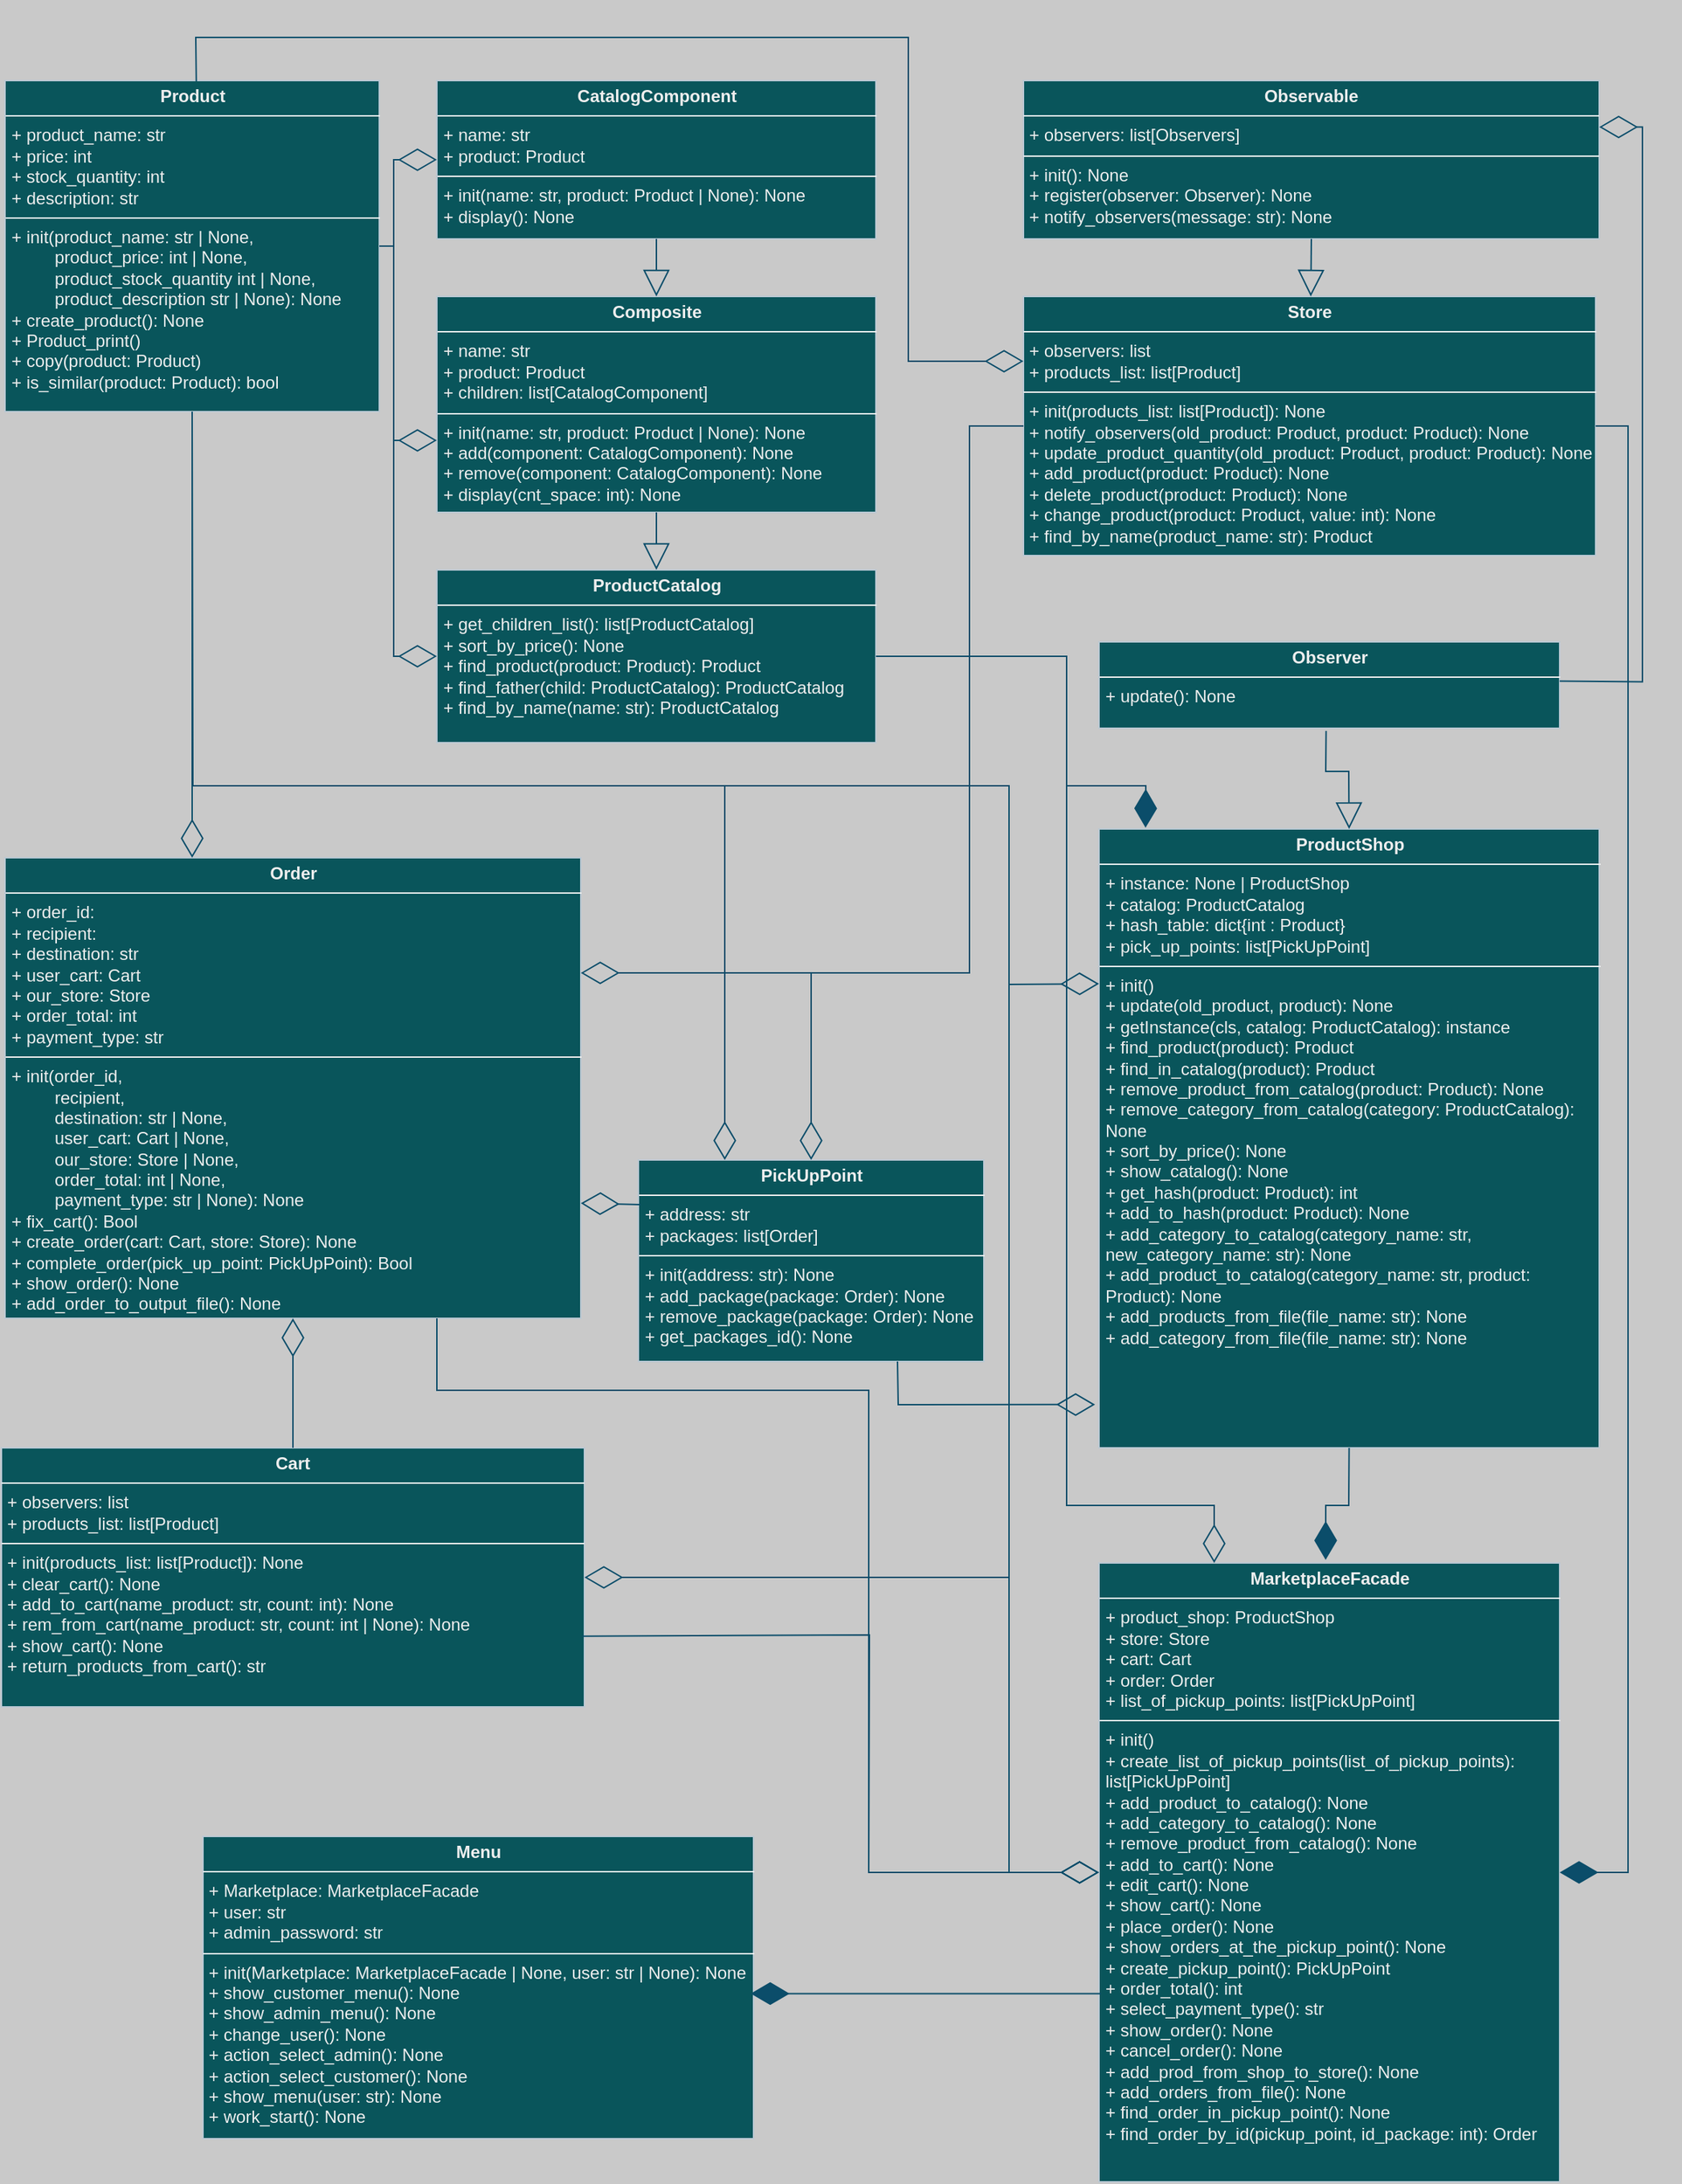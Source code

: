 <mxfile version="24.4.14" type="github">
  <diagram name="Page-1" id="c4acf3e9-155e-7222-9cf6-157b1a14988f">
    <mxGraphModel dx="1434" dy="780" grid="1" gridSize="10" guides="1" tooltips="1" connect="1" arrows="1" fold="1" page="1" pageScale="1" pageWidth="1169" pageHeight="1654" background="#C9C9C9" math="0" shadow="0">
      <root>
        <mxCell id="0" />
        <mxCell id="1" parent="0" />
        <mxCell id="xfmXKO5x6J9HgdIH20yt-2" value="&lt;p style=&quot;margin:0px;margin-top:4px;text-align:center;&quot;&gt;&lt;b&gt;Product&lt;/b&gt;&lt;/p&gt;&lt;hr size=&quot;1&quot; style=&quot;border-style:solid;&quot;&gt;&lt;p style=&quot;margin:0px;margin-left:4px;&quot;&gt;+ product_name: str&lt;/p&gt;&lt;p style=&quot;margin:0px;margin-left:4px;&quot;&gt;+ price: int&lt;/p&gt;&lt;p style=&quot;margin:0px;margin-left:4px;&quot;&gt;+&amp;nbsp;stock_quantity: int&lt;/p&gt;&lt;p style=&quot;margin:0px;margin-left:4px;&quot;&gt;+&amp;nbsp;description: str&lt;/p&gt;&lt;hr size=&quot;1&quot; style=&quot;border-style:solid;&quot;&gt;&lt;p style=&quot;margin:0px;margin-left:4px;&quot;&gt;&lt;span style=&quot;background-color: initial;&quot;&gt;+ init(&lt;/span&gt;&lt;span style=&quot;background-color: initial;&quot;&gt;product_name: str | None,&lt;/span&gt;&lt;/p&gt;&lt;p style=&quot;margin:0px;margin-left:4px;&quot;&gt;&lt;span style=&quot;background-color: initial;&quot;&gt;&lt;span style=&quot;white-space: pre;&quot;&gt;&#x9;&lt;/span&gt;&amp;nbsp;product_price: int | None,&amp;nbsp;&lt;/span&gt;&lt;/p&gt;&lt;p style=&quot;margin:0px;margin-left:4px;&quot;&gt;&amp;nbsp; &amp;nbsp; &amp;nbsp; &amp;nbsp; &amp;nbsp;product_stock_quantity int | None,&lt;/p&gt;&lt;p style=&quot;margin:0px;margin-left:4px;&quot;&gt;&lt;span style=&quot;background-color: initial;&quot;&gt;&amp;nbsp; &amp;nbsp; &amp;nbsp; &amp;nbsp; &amp;nbsp;product_description str | None&lt;/span&gt;&lt;span style=&quot;background-color: initial;&quot;&gt;): None&lt;/span&gt;&lt;/p&gt;&lt;p style=&quot;margin:0px;margin-left:4px;&quot;&gt;&lt;span style=&quot;background-color: initial;&quot;&gt;+ create_product(): None&lt;/span&gt;&lt;br&gt;&lt;/p&gt;&lt;p style=&quot;margin:0px;margin-left:4px;&quot;&gt;&lt;span style=&quot;background-color: initial;&quot;&gt;+ Product_print()&lt;/span&gt;&lt;/p&gt;&lt;p style=&quot;margin:0px;margin-left:4px;&quot;&gt;&lt;span style=&quot;background-color: initial;&quot;&gt;+ copy(product: Product)&lt;/span&gt;&lt;/p&gt;&lt;p style=&quot;margin:0px;margin-left:4px;&quot;&gt;&lt;span style=&quot;background-color: initial;&quot;&gt;+ is_similar(product: Product): bool&lt;/span&gt;&lt;/p&gt;&lt;p style=&quot;margin:0px;margin-left:4px;&quot;&gt;&lt;span style=&quot;background-color: initial;&quot;&gt;&lt;br&gt;&lt;/span&gt;&lt;/p&gt;&lt;p style=&quot;margin:0px;margin-left:4px;&quot;&gt;&lt;span style=&quot;background-color: initial;&quot;&gt;&lt;br&gt;&lt;/span&gt;&lt;/p&gt;" style="verticalAlign=top;align=left;overflow=fill;html=1;whiteSpace=wrap;rounded=0;labelBackgroundColor=none;fillColor=#09555B;strokeColor=#BAC8D3;fontColor=#EEEEEE;" parent="1" vertex="1">
          <mxGeometry x="2.5" y="70" width="260" height="230" as="geometry" />
        </mxCell>
        <mxCell id="xfmXKO5x6J9HgdIH20yt-3" value="&lt;p style=&quot;margin:0px;margin-top:4px;text-align:center;&quot;&gt;&lt;b&gt;CatalogComponent&lt;/b&gt;&lt;/p&gt;&lt;hr size=&quot;1&quot; style=&quot;border-style:solid;&quot;&gt;&lt;p style=&quot;margin:0px;margin-left:4px;&quot;&gt;+ name: str&lt;/p&gt;&lt;p style=&quot;margin:0px;margin-left:4px;&quot;&gt;+ product: Product&lt;/p&gt;&lt;hr size=&quot;1&quot; style=&quot;border-style:solid;&quot;&gt;&lt;p style=&quot;margin:0px;margin-left:4px;&quot;&gt;+ init(name: str, product: Product | None): None&lt;/p&gt;&lt;p style=&quot;margin:0px;margin-left:4px;&quot;&gt;&lt;span style=&quot;background-color: initial;&quot;&gt;+ display(): None&lt;/span&gt;&lt;br&gt;&lt;/p&gt;&lt;p style=&quot;margin:0px;margin-left:4px;&quot;&gt;&lt;br&gt;&lt;/p&gt;&lt;p style=&quot;margin:0px;margin-left:4px;&quot;&gt;&lt;span style=&quot;background-color: initial;&quot;&gt;&lt;br&gt;&lt;/span&gt;&lt;/p&gt;&lt;p style=&quot;margin:0px;margin-left:4px;&quot;&gt;&lt;span style=&quot;background-color: initial;&quot;&gt;&lt;br&gt;&lt;/span&gt;&lt;/p&gt;" style="verticalAlign=top;align=left;overflow=fill;html=1;whiteSpace=wrap;rounded=0;labelBackgroundColor=none;fillColor=#09555B;strokeColor=#BAC8D3;fontColor=#EEEEEE;" parent="1" vertex="1">
          <mxGeometry x="302.5" y="70" width="305" height="110" as="geometry" />
        </mxCell>
        <mxCell id="xfmXKO5x6J9HgdIH20yt-6" value="&lt;p style=&quot;margin:0px;margin-top:4px;text-align:center;&quot;&gt;&lt;b&gt;Composite&lt;/b&gt;&lt;/p&gt;&lt;hr size=&quot;1&quot; style=&quot;border-style:solid;&quot;&gt;&lt;p style=&quot;margin: 0px 0px 0px 4px;&quot;&gt;+ name: str&lt;/p&gt;&lt;p style=&quot;margin: 0px 0px 0px 4px;&quot;&gt;+ product: Product&lt;/p&gt;&lt;p style=&quot;margin: 0px 0px 0px 4px;&quot;&gt;+ children: list[CatalogComponent]&lt;/p&gt;&lt;hr style=&quot;border-style: solid;&quot; size=&quot;1&quot;&gt;&lt;p style=&quot;margin: 0px 0px 0px 4px;&quot;&gt;+ init(name: str, product: Product | None): None&lt;/p&gt;&lt;p style=&quot;margin: 0px 0px 0px 4px;&quot;&gt;+ add(component: CatalogComponent): None&lt;/p&gt;&lt;p style=&quot;margin: 0px 0px 0px 4px;&quot;&gt;+ remove(&lt;span style=&quot;background-color: initial;&quot;&gt;component: CatalogComponent&lt;/span&gt;&lt;span style=&quot;background-color: initial;&quot;&gt;): None&lt;/span&gt;&lt;/p&gt;&lt;p style=&quot;margin: 0px 0px 0px 4px;&quot;&gt;&lt;span style=&quot;background-color: initial;&quot;&gt;+ display(cnt_space: int): None&lt;/span&gt;&lt;br&gt;&lt;/p&gt;&lt;p style=&quot;margin: 0px 0px 0px 4px;&quot;&gt;&lt;br&gt;&lt;/p&gt;&lt;p style=&quot;margin:0px;margin-left:4px;&quot;&gt;&lt;span style=&quot;background-color: initial;&quot;&gt;&lt;br&gt;&lt;/span&gt;&lt;/p&gt;&lt;p style=&quot;margin:0px;margin-left:4px;&quot;&gt;&lt;span style=&quot;background-color: initial;&quot;&gt;&lt;br&gt;&lt;/span&gt;&lt;/p&gt;" style="verticalAlign=top;align=left;overflow=fill;html=1;whiteSpace=wrap;rounded=0;labelBackgroundColor=none;fillColor=#09555B;strokeColor=#BAC8D3;fontColor=#EEEEEE;" parent="1" vertex="1">
          <mxGeometry x="302.5" y="220" width="305" height="150" as="geometry" />
        </mxCell>
        <mxCell id="xfmXKO5x6J9HgdIH20yt-7" value="" style="endArrow=block;endSize=16;endFill=0;html=1;rounded=0;exitX=0.5;exitY=1;exitDx=0;exitDy=0;entryX=0.5;entryY=0;entryDx=0;entryDy=0;labelBackgroundColor=none;strokeColor=#0B4D6A;fontColor=default;" parent="1" source="xfmXKO5x6J9HgdIH20yt-3" target="xfmXKO5x6J9HgdIH20yt-6" edge="1">
          <mxGeometry width="160" relative="1" as="geometry">
            <mxPoint x="342.5" y="200" as="sourcePoint" />
            <mxPoint x="502.5" y="200" as="targetPoint" />
          </mxGeometry>
        </mxCell>
        <mxCell id="UHNhnWOSNqzZ7Mr35PIz-1" value="&lt;p style=&quot;margin:0px;margin-top:4px;text-align:center;&quot;&gt;&lt;b&gt;ProductCatalog&lt;/b&gt;&lt;/p&gt;&lt;hr size=&quot;1&quot; style=&quot;border-style:solid;&quot;&gt;&lt;p style=&quot;margin:0px;margin-left:4px;&quot;&gt;+ get_children_list(): list[ProductCatalog]&lt;/p&gt;&lt;p style=&quot;margin:0px;margin-left:4px;&quot;&gt;&lt;span style=&quot;background-color: initial;&quot;&gt;+ sort_by_price(): None&lt;/span&gt;&lt;br&gt;&lt;/p&gt;&lt;p style=&quot;margin:0px;margin-left:4px;&quot;&gt;+ find_product(product: Product): Product&lt;span style=&quot;background-color: initial;&quot;&gt;&lt;br&gt;&lt;/span&gt;&lt;/p&gt;&lt;p style=&quot;margin:0px;margin-left:4px;&quot;&gt;+ find_father(child: ProductCatalog):&amp;nbsp;&lt;span style=&quot;background-color: initial;&quot;&gt;ProductCatalog&lt;/span&gt;&lt;/p&gt;&lt;p style=&quot;margin:0px;margin-left:4px;&quot;&gt;+ find_by_name(name: str):&amp;nbsp;&lt;span style=&quot;background-color: initial;&quot;&gt;ProductCatalog&lt;/span&gt;&lt;/p&gt;&lt;p style=&quot;margin:0px;margin-left:4px;&quot;&gt;&lt;span style=&quot;background-color: initial;&quot;&gt;&lt;br&gt;&lt;/span&gt;&lt;/p&gt;&lt;p style=&quot;margin:0px;margin-left:4px;&quot;&gt;&lt;span style=&quot;background-color: initial;&quot;&gt;&lt;br&gt;&lt;/span&gt;&lt;/p&gt;" style="verticalAlign=top;align=left;overflow=fill;html=1;whiteSpace=wrap;labelBackgroundColor=none;fillColor=#09555B;strokeColor=#BAC8D3;fontColor=#EEEEEE;rounded=0;" parent="1" vertex="1">
          <mxGeometry x="302.5" y="410" width="305" height="120" as="geometry" />
        </mxCell>
        <mxCell id="lUUTb7EXJn5OskFThaYK-2" value="&lt;p style=&quot;margin:0px;margin-top:4px;text-align:center;&quot;&gt;&lt;b&gt;PickUpPoint&lt;/b&gt;&lt;/p&gt;&lt;hr size=&quot;1&quot; style=&quot;border-style:solid;&quot;&gt;&lt;p style=&quot;margin:0px;margin-left:4px;&quot;&gt;+ address: str&lt;/p&gt;&lt;p style=&quot;margin:0px;margin-left:4px;&quot;&gt;+ packages: list[Order]&lt;/p&gt;&lt;hr size=&quot;1&quot; style=&quot;border-style:solid;&quot;&gt;&lt;p style=&quot;margin:0px;margin-left:4px;&quot;&gt;+ init(address: str): None&lt;/p&gt;&lt;p style=&quot;margin:0px;margin-left:4px;&quot;&gt;+&amp;nbsp;add_package(package: Order): None&lt;/p&gt;&lt;p style=&quot;margin:0px;margin-left:4px;&quot;&gt;&lt;span style=&quot;background-color: initial;&quot;&gt;+&amp;nbsp;&lt;/span&gt;&lt;span style=&quot;background-color: initial;&quot;&gt;remove_package(package: Order): None&lt;/span&gt;&lt;/p&gt;&lt;p style=&quot;margin:0px;margin-left:4px;&quot;&gt;&lt;span style=&quot;background-color: initial;&quot;&gt;+&amp;nbsp;&lt;/span&gt;&lt;span style=&quot;background-color: initial;&quot;&gt;get_packages_id(): None&lt;/span&gt;&lt;/p&gt;&lt;p style=&quot;margin:0px;margin-left:4px;&quot;&gt;&lt;br&gt;&lt;/p&gt;&lt;p style=&quot;margin:0px;margin-left:4px;&quot;&gt;&lt;span style=&quot;background-color: initial;&quot;&gt;&lt;br&gt;&lt;/span&gt;&lt;/p&gt;&lt;p style=&quot;margin:0px;margin-left:4px;&quot;&gt;&lt;span style=&quot;background-color: initial;&quot;&gt;&lt;br&gt;&lt;/span&gt;&lt;/p&gt;" style="verticalAlign=top;align=left;overflow=fill;html=1;whiteSpace=wrap;rounded=0;labelBackgroundColor=none;fillColor=#09555B;strokeColor=#BAC8D3;fontColor=#EEEEEE;" parent="1" vertex="1">
          <mxGeometry x="442.5" y="820" width="240" height="140" as="geometry" />
        </mxCell>
        <mxCell id="UHNhnWOSNqzZ7Mr35PIz-2" value="" style="endArrow=block;endSize=16;endFill=0;html=1;rounded=0;exitX=0.5;exitY=1;exitDx=0;exitDy=0;entryX=0.5;entryY=0;entryDx=0;entryDy=0;labelBackgroundColor=none;strokeColor=#0B4D6A;fontColor=default;" parent="1" source="xfmXKO5x6J9HgdIH20yt-6" target="UHNhnWOSNqzZ7Mr35PIz-1" edge="1">
          <mxGeometry width="160" relative="1" as="geometry">
            <mxPoint x="465.5" y="190" as="sourcePoint" />
            <mxPoint x="465.5" y="250" as="targetPoint" />
            <Array as="points" />
          </mxGeometry>
        </mxCell>
        <mxCell id="_YNp5PYPLi5sCJFPc85q-1" value="&lt;p style=&quot;margin:0px;margin-top:4px;text-align:center;&quot;&gt;&lt;b&gt;Store&lt;/b&gt;&lt;/p&gt;&lt;hr size=&quot;1&quot; style=&quot;border-style:solid;&quot;&gt;&lt;p style=&quot;margin: 0px 0px 0px 4px;&quot;&gt;+ observers: list&lt;/p&gt;&lt;p style=&quot;margin: 0px 0px 0px 4px;&quot;&gt;+ products_list: list[Product]&lt;/p&gt;&lt;hr style=&quot;border-style: solid;&quot; size=&quot;1&quot;&gt;&lt;p style=&quot;margin: 0px 0px 0px 4px;&quot;&gt;+ init(products_list: list[Product]): None&lt;/p&gt;&lt;p style=&quot;margin: 0px 0px 0px 4px;&quot;&gt;&lt;span style=&quot;background-color: initial;&quot;&gt;+&amp;nbsp;&lt;/span&gt;&lt;span style=&quot;background-color: initial;&quot;&gt;notify_observers(&lt;/span&gt;&lt;span style=&quot;background-color: initial;&quot;&gt;old_product:&amp;nbsp;&lt;/span&gt;&lt;span style=&quot;background-color: initial;&quot;&gt;Product&lt;/span&gt;&lt;span style=&quot;background-color: initial;&quot;&gt;, product:&amp;nbsp;&lt;/span&gt;&lt;span style=&quot;background-color: initial;&quot;&gt;Product&lt;/span&gt;&lt;span style=&quot;background-color: initial;&quot;&gt;): None&lt;/span&gt;&lt;/p&gt;&lt;p style=&quot;margin: 0px 0px 0px 4px;&quot;&gt;&lt;span style=&quot;background-color: initial;&quot;&gt;+&amp;nbsp;&lt;/span&gt;&lt;span style=&quot;background-color: initial;&quot;&gt;update_product_quantity(&lt;/span&gt;&lt;span style=&quot;background-color: initial;&quot;&gt;old_product&lt;/span&gt;&lt;span style=&quot;background-color: initial;&quot;&gt;: Product&lt;/span&gt;&lt;span style=&quot;background-color: initial;&quot;&gt;, product&lt;/span&gt;&lt;span style=&quot;background-color: initial;&quot;&gt;: Product&lt;/span&gt;&lt;span style=&quot;background-color: initial;&quot;&gt;): None&lt;/span&gt;&lt;/p&gt;&lt;p style=&quot;margin: 0px 0px 0px 4px;&quot;&gt;&lt;span style=&quot;background-color: initial;&quot;&gt;+&amp;nbsp;&lt;/span&gt;&lt;span style=&quot;background-color: initial;&quot;&gt;add_product(&lt;/span&gt;&lt;span style=&quot;background-color: initial;&quot;&gt;p&lt;/span&gt;&lt;span style=&quot;background-color: initial;&quot;&gt;roduct: Product&lt;/span&gt;&lt;span style=&quot;background-color: initial;&quot;&gt;): None&lt;/span&gt;&lt;/p&gt;&lt;p style=&quot;margin: 0px 0px 0px 4px;&quot;&gt;&lt;span style=&quot;background-color: initial;&quot;&gt;+&amp;nbsp;&lt;/span&gt;&lt;span style=&quot;background-color: initial;&quot;&gt;delete_product(p&lt;/span&gt;&lt;span style=&quot;background-color: initial;&quot;&gt;roduct: Product&lt;/span&gt;&lt;span style=&quot;background-color: initial;&quot;&gt;): None&lt;/span&gt;&lt;/p&gt;&lt;p style=&quot;margin: 0px 0px 0px 4px;&quot;&gt;&lt;span style=&quot;background-color: initial;&quot;&gt;+&amp;nbsp;&lt;/span&gt;&lt;span style=&quot;background-color: initial;&quot;&gt;change_product(&lt;/span&gt;&lt;span style=&quot;background-color: initial;&quot;&gt;product&lt;/span&gt;&lt;span style=&quot;background-color: initial;&quot;&gt;: Product&lt;/span&gt;&lt;span style=&quot;background-color: initial;&quot;&gt;, value: int&lt;/span&gt;&lt;span style=&quot;background-color: initial;&quot;&gt;): None&lt;/span&gt;&lt;/p&gt;&lt;p style=&quot;margin: 0px 0px 0px 4px;&quot;&gt;&lt;span style=&quot;background-color: initial;&quot;&gt;+&amp;nbsp;&lt;/span&gt;&lt;span style=&quot;background-color: initial;&quot;&gt;find_by_name(&lt;/span&gt;&lt;span style=&quot;background-color: initial;&quot;&gt;product_name: str&lt;/span&gt;&lt;span style=&quot;background-color: initial;&quot;&gt;): Product&lt;/span&gt;&lt;/p&gt;&lt;p style=&quot;margin: 0px 0px 0px 4px;&quot;&gt;&lt;br&gt;&lt;/p&gt;&lt;p style=&quot;margin:0px;margin-left:4px;&quot;&gt;&lt;span style=&quot;background-color: initial;&quot;&gt;&lt;br&gt;&lt;/span&gt;&lt;/p&gt;&lt;p style=&quot;margin:0px;margin-left:4px;&quot;&gt;&lt;span style=&quot;background-color: initial;&quot;&gt;&lt;br&gt;&lt;/span&gt;&lt;/p&gt;" style="verticalAlign=top;align=left;overflow=fill;html=1;whiteSpace=wrap;strokeColor=#BAC8D3;fillColor=#09555B;rounded=0;labelBackgroundColor=none;fontColor=#EEEEEE;" parent="1" vertex="1">
          <mxGeometry x="710" y="220" width="397.5" height="180" as="geometry" />
        </mxCell>
        <mxCell id="UHNhnWOSNqzZ7Mr35PIz-3" value="" style="endArrow=diamondThin;endFill=0;endSize=24;html=1;rounded=0;exitX=1;exitY=0.5;exitDx=0;exitDy=0;entryX=0;entryY=0.5;entryDx=0;entryDy=0;labelBackgroundColor=none;strokeColor=#0B4D6A;fontColor=default;" parent="1" source="xfmXKO5x6J9HgdIH20yt-2" target="xfmXKO5x6J9HgdIH20yt-3" edge="1">
          <mxGeometry width="160" relative="1" as="geometry">
            <mxPoint x="312.5" y="240" as="sourcePoint" />
            <mxPoint x="472.5" y="240" as="targetPoint" />
            <Array as="points">
              <mxPoint x="272.5" y="185" />
              <mxPoint x="272.5" y="125" />
            </Array>
          </mxGeometry>
        </mxCell>
        <mxCell id="_YNp5PYPLi5sCJFPc85q-2" value="&lt;p style=&quot;margin:0px;margin-top:4px;text-align:center;&quot;&gt;&lt;b&gt;Observable&lt;/b&gt;&lt;/p&gt;&lt;hr size=&quot;1&quot; style=&quot;border-style:solid;&quot;&gt;&lt;p style=&quot;margin: 0px 0px 0px 4px;&quot;&gt;+ observers: list[Observers]&lt;/p&gt;&lt;hr style=&quot;border-style: solid;&quot; size=&quot;1&quot;&gt;&lt;p style=&quot;margin: 0px 0px 0px 4px;&quot;&gt;+ init(): None&lt;br&gt;&lt;/p&gt;&lt;p style=&quot;margin: 0px 0px 0px 4px;&quot;&gt;&lt;span style=&quot;background-color: initial;&quot;&gt;+&amp;nbsp;&lt;/span&gt;&lt;span style=&quot;background-color: initial;&quot;&gt;register(&lt;/span&gt;&lt;span style=&quot;background-color: initial;&quot;&gt;observer: Observer): None&lt;/span&gt;&lt;/p&gt;&lt;p style=&quot;margin: 0px 0px 0px 4px;&quot;&gt;&lt;span style=&quot;background-color: initial;&quot;&gt;+&amp;nbsp;&lt;/span&gt;&lt;span style=&quot;background-color: initial;&quot;&gt;notify_observers(&lt;/span&gt;&lt;span style=&quot;background-color: initial;&quot;&gt;message: str): None&lt;/span&gt;&lt;/p&gt;&lt;p style=&quot;margin: 0px 0px 0px 4px;&quot;&gt;&lt;br&gt;&lt;/p&gt;&lt;p style=&quot;margin:0px;margin-left:4px;&quot;&gt;&lt;span style=&quot;background-color: initial;&quot;&gt;&lt;br&gt;&lt;/span&gt;&lt;/p&gt;&lt;p style=&quot;margin:0px;margin-left:4px;&quot;&gt;&lt;span style=&quot;background-color: initial;&quot;&gt;&lt;br&gt;&lt;/span&gt;&lt;/p&gt;" style="verticalAlign=top;align=left;overflow=fill;html=1;whiteSpace=wrap;strokeColor=#BAC8D3;fillColor=#09555B;rounded=0;labelBackgroundColor=none;fontColor=#EEEEEE;" parent="1" vertex="1">
          <mxGeometry x="710" y="70" width="400" height="110" as="geometry" />
        </mxCell>
        <mxCell id="UHNhnWOSNqzZ7Mr35PIz-4" value="" style="endArrow=diamondThin;endFill=0;endSize=24;html=1;rounded=0;entryX=0;entryY=0.5;entryDx=0;entryDy=0;exitX=1;exitY=0.5;exitDx=0;exitDy=0;labelBackgroundColor=none;strokeColor=#0B4D6A;fontColor=default;" parent="1" source="xfmXKO5x6J9HgdIH20yt-2" edge="1">
          <mxGeometry width="160" relative="1" as="geometry">
            <mxPoint x="262.5" y="190" as="sourcePoint" />
            <mxPoint x="302.5" y="320" as="targetPoint" />
            <Array as="points">
              <mxPoint x="272.5" y="185" />
              <mxPoint x="272.5" y="320" />
            </Array>
          </mxGeometry>
        </mxCell>
        <mxCell id="_YNp5PYPLi5sCJFPc85q-3" value="&lt;p style=&quot;margin:0px;margin-top:4px;text-align:center;&quot;&gt;&lt;b&gt;Observer&lt;/b&gt;&lt;/p&gt;&lt;hr style=&quot;border-style: solid;&quot; size=&quot;1&quot;&gt;&lt;p style=&quot;margin: 0px 0px 0px 4px;&quot;&gt;+&amp;nbsp;update(&lt;span style=&quot;background-color: initial;&quot;&gt;): None&lt;/span&gt;&lt;/p&gt;&lt;p style=&quot;margin: 0px 0px 0px 4px;&quot;&gt;&lt;br&gt;&lt;/p&gt;&lt;p style=&quot;margin:0px;margin-left:4px;&quot;&gt;&lt;span style=&quot;background-color: initial;&quot;&gt;&lt;br&gt;&lt;/span&gt;&lt;/p&gt;&lt;p style=&quot;margin:0px;margin-left:4px;&quot;&gt;&lt;span style=&quot;background-color: initial;&quot;&gt;&lt;br&gt;&lt;/span&gt;&lt;/p&gt;" style="verticalAlign=top;align=left;overflow=fill;html=1;whiteSpace=wrap;strokeColor=#BAC8D3;fillColor=#09555B;rounded=0;labelBackgroundColor=none;fontColor=#EEEEEE;" parent="1" vertex="1">
          <mxGeometry x="762.5" y="460" width="320" height="60" as="geometry" />
        </mxCell>
        <mxCell id="byiaGvGpJy3G0e5P5ohz-1" value="&lt;p style=&quot;margin:0px;margin-top:4px;text-align:center;&quot;&gt;&lt;b&gt;Menu&lt;/b&gt;&lt;br&gt;&lt;/p&gt;&lt;hr size=&quot;1&quot; style=&quot;border-style:solid;&quot;&gt;&lt;p style=&quot;margin:0px;margin-left:4px;&quot;&gt;+&amp;nbsp;Marketplace:&amp;nbsp;MarketplaceFacade&lt;/p&gt;&lt;p style=&quot;margin:0px;margin-left:4px;&quot;&gt;+ user: str&lt;/p&gt;&lt;p style=&quot;margin:0px;margin-left:4px;&quot;&gt;+ admin_password: str&lt;/p&gt;&lt;hr size=&quot;1&quot; style=&quot;border-style:solid;&quot;&gt;&lt;p style=&quot;margin:0px;margin-left:4px;&quot;&gt;&lt;span style=&quot;background-color: initial;&quot;&gt;+ init(Marketplace: MarketplaceFacade | None, user: str | None): None&lt;/span&gt;&lt;/p&gt;&lt;p style=&quot;margin:0px;margin-left:4px;&quot;&gt;&lt;span style=&quot;background-color: initial;&quot;&gt;+&amp;nbsp;&lt;/span&gt;&lt;span style=&quot;background-color: initial;&quot;&gt;show_customer_menu(): None&lt;/span&gt;&lt;/p&gt;&lt;p style=&quot;margin:0px;margin-left:4px;&quot;&gt;&lt;span style=&quot;background-color: initial;&quot;&gt;+&amp;nbsp;&lt;/span&gt;&lt;span style=&quot;background-color: initial;&quot;&gt;show_admin_menu(): None&lt;/span&gt;&lt;/p&gt;&lt;p style=&quot;margin:0px;margin-left:4px;&quot;&gt;&lt;span style=&quot;background-color: initial;&quot;&gt;+ change_user(): None&lt;/span&gt;&lt;/p&gt;&lt;p style=&quot;margin:0px;margin-left:4px;&quot;&gt;&lt;span style=&quot;background-color: initial;&quot;&gt;+&amp;nbsp;&lt;/span&gt;&lt;span style=&quot;background-color: initial;&quot;&gt;action_select_admin(): None&lt;/span&gt;&lt;/p&gt;&lt;p style=&quot;margin:0px;margin-left:4px;&quot;&gt;&lt;span style=&quot;background-color: initial;&quot;&gt;+&amp;nbsp;&lt;/span&gt;&lt;span style=&quot;background-color: initial;&quot;&gt;action_select_customer(): None&lt;/span&gt;&lt;/p&gt;&lt;p style=&quot;margin:0px;margin-left:4px;&quot;&gt;&lt;span style=&quot;background-color: initial;&quot;&gt;+ show_menu(user: str): None&lt;/span&gt;&lt;/p&gt;&lt;p style=&quot;margin:0px;margin-left:4px;&quot;&gt;&lt;span style=&quot;background-color: initial;&quot;&gt;+ work_start(): None&lt;/span&gt;&lt;/p&gt;&lt;p style=&quot;margin:0px;margin-left:4px;&quot;&gt;&lt;span style=&quot;background-color: initial;&quot;&gt;&lt;br&gt;&lt;/span&gt;&lt;/p&gt;&lt;p style=&quot;margin:0px;margin-left:4px;&quot;&gt;&lt;span style=&quot;background-color: initial;&quot;&gt;&lt;br&gt;&lt;/span&gt;&lt;/p&gt;" style="verticalAlign=top;align=left;overflow=fill;html=1;whiteSpace=wrap;labelBackgroundColor=none;fillColor=#09555B;strokeColor=#BAC8D3;fontColor=#EEEEEE;rounded=0;" parent="1" vertex="1">
          <mxGeometry x="140" y="1290" width="382.5" height="210" as="geometry" />
        </mxCell>
        <mxCell id="_YNp5PYPLi5sCJFPc85q-5" value="&lt;p style=&quot;margin:0px;margin-top:4px;text-align:center;&quot;&gt;&lt;b&gt;Order&lt;/b&gt;&lt;/p&gt;&lt;hr size=&quot;1&quot; style=&quot;border-style:solid;&quot;&gt;&lt;p style=&quot;margin: 0px 0px 0px 4px;&quot;&gt;+ order_id:&amp;nbsp;&lt;/p&gt;&lt;p style=&quot;margin: 0px 0px 0px 4px;&quot;&gt;+ recipient:&lt;/p&gt;&lt;p style=&quot;margin: 0px 0px 0px 4px;&quot;&gt;+ destination: str&lt;/p&gt;&lt;p style=&quot;margin: 0px 0px 0px 4px;&quot;&gt;+&amp;nbsp;user_cart:&amp;nbsp;Cart&lt;/p&gt;&lt;p style=&quot;margin: 0px 0px 0px 4px;&quot;&gt;+&amp;nbsp;our_store: Store&lt;/p&gt;&lt;p style=&quot;margin: 0px 0px 0px 4px;&quot;&gt;+ order_total: int&lt;/p&gt;&lt;p style=&quot;margin: 0px 0px 0px 4px;&quot;&gt;+&amp;nbsp;payment_type: str&lt;/p&gt;&lt;hr style=&quot;border-style: solid;&quot; size=&quot;1&quot;&gt;&lt;p style=&quot;margin: 0px 0px 0px 4px;&quot;&gt;+ init(&lt;span style=&quot;background-color: initial;&quot;&gt;order_id,&lt;/span&gt;&lt;/p&gt;&lt;p style=&quot;margin: 0px 0px 0px 4px;&quot;&gt;&lt;span style=&quot;background-color: initial;&quot;&gt;&lt;span style=&quot;white-space: pre;&quot;&gt;&#x9;&lt;/span&gt;&amp;nbsp;recipient,&lt;/span&gt;&lt;/p&gt;&lt;p style=&quot;margin: 0px 0px 0px 4px;&quot;&gt;&lt;span style=&quot;background-color: initial;&quot;&gt;&lt;span style=&quot;white-space: pre;&quot;&gt;&#x9;&lt;/span&gt;&amp;nbsp;destination: str | None,&lt;/span&gt;&lt;/p&gt;&lt;p style=&quot;margin: 0px 0px 0px 4px;&quot;&gt;&amp;nbsp; &amp;nbsp; &amp;nbsp; &amp;nbsp; &amp;nbsp;user_cart: Cart | None,&amp;nbsp;&lt;/p&gt;&lt;p style=&quot;margin: 0px 0px 0px 4px;&quot;&gt;&amp;nbsp; &amp;nbsp; &amp;nbsp; &amp;nbsp; &amp;nbsp;our_store: Store | None,&lt;/p&gt;&lt;p style=&quot;margin: 0px 0px 0px 4px;&quot;&gt;&amp;nbsp; &amp;nbsp; &amp;nbsp; &amp;nbsp; &amp;nbsp;order_total: int | None,&lt;/p&gt;&lt;p style=&quot;margin: 0px 0px 0px 4px;&quot;&gt;&amp;nbsp; &amp;nbsp; &amp;nbsp; &amp;nbsp; &amp;nbsp;payment_type: str | None): None&lt;/p&gt;&lt;p style=&quot;margin: 0px 0px 0px 4px;&quot;&gt;+ fix_cart(): Bool&lt;/p&gt;&lt;p style=&quot;margin: 0px 0px 0px 4px;&quot;&gt;+&amp;nbsp;create_order(cart: Cart, store: Store): None&lt;/p&gt;&lt;p style=&quot;margin: 0px 0px 0px 4px;&quot;&gt;+&amp;nbsp;complete_order(pick_up_point: PickUpPoint): Bool&lt;/p&gt;&lt;p style=&quot;margin: 0px 0px 0px 4px;&quot;&gt;+&amp;nbsp;show_order(): None&lt;/p&gt;&lt;p style=&quot;margin: 0px 0px 0px 4px;&quot;&gt;+&amp;nbsp;add_order_to_output_file(): None&lt;/p&gt;&lt;p style=&quot;margin:0px;margin-left:4px;&quot;&gt;&lt;span style=&quot;background-color: initial;&quot;&gt;&lt;br&gt;&lt;/span&gt;&lt;/p&gt;&lt;p style=&quot;margin:0px;margin-left:4px;&quot;&gt;&lt;span style=&quot;background-color: initial;&quot;&gt;&lt;br&gt;&lt;/span&gt;&lt;/p&gt;" style="verticalAlign=top;align=left;overflow=fill;html=1;whiteSpace=wrap;strokeColor=#BAC8D3;fillColor=#09555B;rounded=0;labelBackgroundColor=none;fontColor=#EEEEEE;" parent="1" vertex="1">
          <mxGeometry x="2.5" y="610" width="400" height="320" as="geometry" />
        </mxCell>
        <mxCell id="UHNhnWOSNqzZ7Mr35PIz-5" value="" style="endArrow=diamondThin;endFill=0;endSize=24;html=1;rounded=0;exitX=1;exitY=0.5;exitDx=0;exitDy=0;entryX=0;entryY=0.5;entryDx=0;entryDy=0;labelBackgroundColor=none;strokeColor=#0B4D6A;fontColor=default;" parent="1" source="xfmXKO5x6J9HgdIH20yt-2" target="UHNhnWOSNqzZ7Mr35PIz-1" edge="1">
          <mxGeometry width="160" relative="1" as="geometry">
            <mxPoint x="282.5" y="205" as="sourcePoint" />
            <mxPoint x="322.5" y="145" as="targetPoint" />
            <Array as="points">
              <mxPoint x="272.5" y="185" />
              <mxPoint x="272.5" y="470" />
            </Array>
          </mxGeometry>
        </mxCell>
        <mxCell id="voyDSpdjju5X3VZxFVPe-1" value="&lt;p style=&quot;margin:0px;margin-top:4px;text-align:center;&quot;&gt;&lt;b&gt;MarketplaceFacade&lt;/b&gt;&lt;br&gt;&lt;/p&gt;&lt;hr size=&quot;1&quot; style=&quot;border-style:solid;&quot;&gt;&lt;p style=&quot;margin:0px;margin-left:4px;&quot;&gt;+ product_shop: ProductShop&lt;/p&gt;&lt;p style=&quot;margin:0px;margin-left:4px;&quot;&gt;+&amp;nbsp;&lt;span style=&quot;background-color: initial;&quot;&gt;store: Store&lt;/span&gt;&lt;/p&gt;&lt;p style=&quot;margin:0px;margin-left:4px;&quot;&gt;+ cart: Cart&lt;/p&gt;&lt;p style=&quot;margin:0px;margin-left:4px;&quot;&gt;+ order: Order&lt;/p&gt;&lt;p style=&quot;margin:0px;margin-left:4px;&quot;&gt;+ list_of_pickup_points: list[PickUpPoint]&lt;/p&gt;&lt;hr size=&quot;1&quot; style=&quot;border-style:solid;&quot;&gt;&lt;p style=&quot;margin:0px;margin-left:4px;&quot;&gt;&lt;span style=&quot;background-color: initial;&quot;&gt;+ init(&lt;/span&gt;&lt;span style=&quot;background-color: initial;&quot;&gt;)&lt;/span&gt;&lt;/p&gt;&lt;p style=&quot;margin:0px;margin-left:4px;&quot;&gt;&lt;span style=&quot;background-color: initial;&quot;&gt;+ create_list_of_pickup_points(list_of_pickup_points): list[PickUpPoint]&lt;/span&gt;&lt;br&gt;&lt;/p&gt;&lt;p style=&quot;margin:0px;margin-left:4px;&quot;&gt;&lt;span style=&quot;background-color: initial;&quot;&gt;+&amp;nbsp;&lt;/span&gt;&lt;span style=&quot;background-color: initial;&quot;&gt;add_product_to_catalog(): None&lt;/span&gt;&lt;/p&gt;&lt;p style=&quot;margin:0px;margin-left:4px;&quot;&gt;&lt;span style=&quot;background-color: initial;&quot;&gt;+&amp;nbsp;&lt;/span&gt;&lt;span style=&quot;background-color: initial;&quot;&gt;add_category_to_catalog(): None&lt;/span&gt;&lt;/p&gt;&lt;p style=&quot;margin:0px;margin-left:4px;&quot;&gt;&lt;span style=&quot;background-color: initial;&quot;&gt;+&amp;nbsp;&lt;/span&gt;&lt;span style=&quot;background-color: initial;&quot;&gt;remove_product_from_catalog(): None&lt;/span&gt;&lt;/p&gt;&lt;p style=&quot;margin:0px;margin-left:4px;&quot;&gt;&lt;span style=&quot;background-color: initial;&quot;&gt;+&amp;nbsp;&lt;/span&gt;&lt;span style=&quot;background-color: initial;&quot;&gt;add_to_cart(): None&lt;/span&gt;&lt;/p&gt;&lt;p style=&quot;margin:0px;margin-left:4px;&quot;&gt;&lt;span style=&quot;background-color: initial;&quot;&gt;+&amp;nbsp;&lt;/span&gt;&lt;span style=&quot;background-color: initial;&quot;&gt;edit_cart(): None&lt;/span&gt;&lt;/p&gt;&lt;p style=&quot;margin:0px;margin-left:4px;&quot;&gt;&lt;span style=&quot;background-color: initial;&quot;&gt;+&amp;nbsp;&lt;/span&gt;&lt;span style=&quot;background-color: initial;&quot;&gt;show_cart(): None&lt;/span&gt;&lt;/p&gt;&lt;p style=&quot;margin:0px;margin-left:4px;&quot;&gt;&lt;span style=&quot;background-color: initial;&quot;&gt;+&amp;nbsp;&lt;/span&gt;&lt;span style=&quot;background-color: initial;&quot;&gt;place_order(): None&lt;/span&gt;&lt;/p&gt;&lt;p style=&quot;margin:0px;margin-left:4px;&quot;&gt;&lt;span style=&quot;background-color: initial;&quot;&gt;+&amp;nbsp;&lt;/span&gt;&lt;span style=&quot;background-color: initial;&quot;&gt;show_orders_at_the_pickup_point(): None&lt;/span&gt;&lt;/p&gt;&lt;p style=&quot;margin:0px;margin-left:4px;&quot;&gt;&lt;span style=&quot;background-color: initial;&quot;&gt;+&amp;nbsp;&lt;/span&gt;&lt;span style=&quot;background-color: initial;&quot;&gt;create_pickup_point(): PickUpPoint&lt;/span&gt;&lt;/p&gt;&lt;p style=&quot;margin:0px;margin-left:4px;&quot;&gt;&lt;span style=&quot;background-color: initial;&quot;&gt;+&amp;nbsp;&lt;/span&gt;&lt;span style=&quot;background-color: initial;&quot;&gt;order_total(): int&lt;/span&gt;&lt;/p&gt;&lt;p style=&quot;margin:0px;margin-left:4px;&quot;&gt;&lt;span style=&quot;background-color: initial;&quot;&gt;+&amp;nbsp;&lt;/span&gt;&lt;span style=&quot;background-color: initial;&quot;&gt;select_payment_type(): str&lt;/span&gt;&lt;/p&gt;&lt;p style=&quot;margin:0px;margin-left:4px;&quot;&gt;&lt;span style=&quot;background-color: initial;&quot;&gt;+ show_order(): None&lt;br&gt;&lt;/span&gt;&lt;/p&gt;&lt;p style=&quot;margin:0px;margin-left:4px;&quot;&gt;&lt;span style=&quot;background-color: initial;&quot;&gt;+&amp;nbsp;&lt;/span&gt;&lt;span style=&quot;background-color: initial;&quot;&gt;cancel_order(): None&lt;/span&gt;&lt;/p&gt;&lt;p style=&quot;margin:0px;margin-left:4px;&quot;&gt;&lt;span style=&quot;background-color: initial;&quot;&gt;+&amp;nbsp;&lt;/span&gt;&lt;span style=&quot;background-color: initial;&quot;&gt;add_prod_from_shop_to_store(): None&lt;/span&gt;&lt;/p&gt;&lt;p style=&quot;margin:0px;margin-left:4px;&quot;&gt;&lt;span style=&quot;background-color: initial;&quot;&gt;+&amp;nbsp;&lt;/span&gt;&lt;span style=&quot;background-color: initial;&quot;&gt;add_orders_from_file(): None&lt;/span&gt;&lt;/p&gt;&lt;p style=&quot;margin:0px;margin-left:4px;&quot;&gt;&lt;span style=&quot;background-color: initial;&quot;&gt;+ find_order_in_pickup_point(): None&lt;br&gt;&lt;/span&gt;&lt;/p&gt;&lt;p style=&quot;margin:0px;margin-left:4px;&quot;&gt;&lt;span style=&quot;background-color: initial;&quot;&gt;+&amp;nbsp;&lt;/span&gt;&lt;span style=&quot;background-color: initial;&quot;&gt;find_order_by_id(pickup_point, id_package: int): Order&lt;/span&gt;&lt;/p&gt;&lt;p style=&quot;margin:0px;margin-left:4px;&quot;&gt;&lt;span style=&quot;background-color: initial;&quot;&gt;&lt;br&gt;&lt;/span&gt;&lt;/p&gt;" style="verticalAlign=top;align=left;overflow=fill;html=1;whiteSpace=wrap;labelBackgroundColor=none;fillColor=#09555B;strokeColor=#BAC8D3;fontColor=#EEEEEE;rounded=0;" parent="1" vertex="1">
          <mxGeometry x="762.5" y="1100" width="320" height="430" as="geometry" />
        </mxCell>
        <mxCell id="nObxpzy4XG20DpTIMpy1-1" value="&lt;p style=&quot;margin:0px;margin-top:4px;text-align:center;&quot;&gt;&lt;b&gt;ProductShop&lt;/b&gt;&lt;/p&gt;&lt;hr size=&quot;1&quot; style=&quot;border-style:solid;&quot;&gt;&lt;p style=&quot;margin:0px;margin-left:4px;&quot;&gt;+ instance: None | ProductShop&lt;/p&gt;&lt;p style=&quot;margin:0px;margin-left:4px;&quot;&gt;+ catalog:&amp;nbsp;ProductCatalog&lt;/p&gt;&lt;p style=&quot;margin:0px;margin-left:4px;&quot;&gt;+&amp;nbsp;hash_table: dict{int : Product}&lt;/p&gt;&lt;p style=&quot;margin:0px;margin-left:4px;&quot;&gt;+&amp;nbsp;pick_up_points: list[PickUpPoint]&lt;/p&gt;&lt;hr size=&quot;1&quot; style=&quot;border-style:solid;&quot;&gt;&lt;p style=&quot;margin:0px;margin-left:4px;&quot;&gt;&lt;span style=&quot;background-color: initial;&quot;&gt;+ init(&lt;/span&gt;&lt;span style=&quot;background-color: initial;&quot;&gt;)&lt;/span&gt;&lt;/p&gt;&lt;p style=&quot;margin:0px;margin-left:4px;&quot;&gt;&lt;span style=&quot;background-color: initial;&quot;&gt;+ update(old_product, product): None&lt;/span&gt;&lt;br&gt;&lt;/p&gt;&lt;p style=&quot;margin:0px;margin-left:4px;&quot;&gt;&lt;span style=&quot;background-color: initial;&quot;&gt;+&amp;nbsp;&lt;/span&gt;&lt;span style=&quot;background-color: initial;&quot;&gt;getInstance(cls, catalog: ProductCatalog): instance&lt;/span&gt;&lt;/p&gt;&lt;p style=&quot;margin:0px;margin-left:4px;&quot;&gt;&lt;span style=&quot;background-color: initial;&quot;&gt;+&amp;nbsp;&lt;/span&gt;&lt;span style=&quot;background-color: initial;&quot;&gt;find_product(product): Product&lt;/span&gt;&lt;/p&gt;&lt;p style=&quot;margin:0px;margin-left:4px;&quot;&gt;&lt;span style=&quot;background-color: initial;&quot;&gt;+&amp;nbsp;&lt;/span&gt;&lt;span style=&quot;background-color: initial;&quot;&gt;find_in_catalog(product): Product&lt;/span&gt;&lt;/p&gt;&lt;p style=&quot;margin:0px;margin-left:4px;&quot;&gt;&lt;span style=&quot;background-color: initial;&quot;&gt;+&amp;nbsp;&lt;/span&gt;&lt;span style=&quot;background-color: initial;&quot;&gt;remove_product_from_catalog(product: Product): None&lt;/span&gt;&lt;/p&gt;&lt;p style=&quot;margin:0px;margin-left:4px;&quot;&gt;&lt;span style=&quot;background-color: initial;&quot;&gt;+&amp;nbsp;&lt;/span&gt;&lt;span style=&quot;background-color: initial;&quot;&gt;remove_category_from_catalog(category: ProductCatalog): None&lt;/span&gt;&lt;/p&gt;&lt;p style=&quot;margin:0px;margin-left:4px;&quot;&gt;&lt;span style=&quot;background-color: initial;&quot;&gt;+&amp;nbsp;&lt;/span&gt;&lt;span style=&quot;background-color: initial;&quot;&gt;sort_by_price(): None&lt;/span&gt;&lt;/p&gt;&lt;p style=&quot;margin:0px;margin-left:4px;&quot;&gt;&lt;span style=&quot;background-color: initial;&quot;&gt;+&amp;nbsp;&lt;/span&gt;&lt;span style=&quot;background-color: initial;&quot;&gt;show_catalog(): None&lt;/span&gt;&lt;/p&gt;&lt;p style=&quot;margin:0px;margin-left:4px;&quot;&gt;&lt;span style=&quot;background-color: initial;&quot;&gt;+&amp;nbsp;&lt;/span&gt;&lt;span style=&quot;background-color: initial;&quot;&gt;get_hash(product: Product): int&lt;/span&gt;&lt;/p&gt;&lt;p style=&quot;margin:0px;margin-left:4px;&quot;&gt;&lt;span style=&quot;background-color: initial;&quot;&gt;+&amp;nbsp;&lt;/span&gt;&lt;span style=&quot;background-color: initial;&quot;&gt;add_to_hash(product: Product): None&lt;/span&gt;&lt;/p&gt;&lt;p style=&quot;margin:0px;margin-left:4px;&quot;&gt;&lt;span style=&quot;background-color: initial;&quot;&gt;+&amp;nbsp;&lt;/span&gt;&lt;span style=&quot;background-color: initial;&quot;&gt;add_category_to_catalog(category_name: str, new_category_name: str): None&lt;/span&gt;&lt;/p&gt;&lt;p style=&quot;margin:0px;margin-left:4px;&quot;&gt;&lt;span style=&quot;background-color: initial;&quot;&gt;+&amp;nbsp;&lt;/span&gt;&lt;span style=&quot;background-color: initial;&quot;&gt;add_product_to_catalog(category_name: str, product: Product): None&lt;/span&gt;&lt;/p&gt;&lt;p style=&quot;margin:0px;margin-left:4px;&quot;&gt;+&amp;nbsp;add_products_from_file(file_name: str): None&lt;/p&gt;&lt;p style=&quot;margin:0px;margin-left:4px;&quot;&gt;+&amp;nbsp;add_category_from_file(file_name: str): None&lt;/p&gt;&lt;p style=&quot;margin:0px;margin-left:4px;&quot;&gt;&lt;span style=&quot;background-color: initial;&quot;&gt;&lt;br&gt;&lt;/span&gt;&lt;/p&gt;" style="verticalAlign=top;align=left;overflow=fill;html=1;whiteSpace=wrap;labelBackgroundColor=none;fillColor=#09555B;strokeColor=#BAC8D3;fontColor=#EEEEEE;rounded=0;" parent="1" vertex="1">
          <mxGeometry x="762.5" y="590" width="347.5" height="430" as="geometry" />
        </mxCell>
        <mxCell id="mpOc_wMTIl_HSp0o5a_V-1" value="&lt;p style=&quot;margin:0px;margin-top:4px;text-align:center;&quot;&gt;&lt;b&gt;Cart&lt;/b&gt;&lt;/p&gt;&lt;hr size=&quot;1&quot; style=&quot;border-style:solid;&quot;&gt;&lt;p style=&quot;margin: 0px 0px 0px 4px;&quot;&gt;+ observers: list&lt;/p&gt;&lt;p style=&quot;margin: 0px 0px 0px 4px;&quot;&gt;+ products_list: list[Product]&lt;/p&gt;&lt;hr style=&quot;border-style: solid;&quot; size=&quot;1&quot;&gt;&lt;p style=&quot;margin: 0px 0px 0px 4px;&quot;&gt;+ init(products_list: list[Product]): None&lt;/p&gt;&lt;p style=&quot;margin: 0px 0px 0px 4px;&quot;&gt;&lt;span style=&quot;background-color: initial;&quot;&gt;+ clear_cart(): None&lt;/span&gt;&lt;/p&gt;&lt;p style=&quot;margin: 0px 0px 0px 4px;&quot;&gt;&lt;span style=&quot;background-color: initial;&quot;&gt;+ add_to_cart(&lt;/span&gt;&lt;span style=&quot;background-color: initial;&quot;&gt;name_product: str, count: int&lt;/span&gt;&lt;span style=&quot;background-color: initial;&quot;&gt;):&amp;nbsp;&lt;/span&gt;&lt;span style=&quot;background-color: initial;&quot;&gt;None&lt;/span&gt;&lt;/p&gt;&lt;p style=&quot;margin: 0px 0px 0px 4px;&quot;&gt;&lt;span style=&quot;background-color: initial;&quot;&gt;+ rem_from_cart(&lt;/span&gt;&lt;span style=&quot;background-color: initial;&quot;&gt;name_product: str, count: int | None&lt;/span&gt;&lt;span style=&quot;background-color: initial;&quot;&gt;):&amp;nbsp;&lt;/span&gt;&lt;span style=&quot;background-color: initial;&quot;&gt;None&lt;/span&gt;&lt;/p&gt;&lt;p style=&quot;margin: 0px 0px 0px 4px;&quot;&gt;&lt;span style=&quot;background-color: initial;&quot;&gt;+ show_cart():&amp;nbsp;&lt;/span&gt;&lt;span style=&quot;background-color: initial;&quot;&gt;None&lt;/span&gt;&lt;/p&gt;&lt;p style=&quot;margin: 0px 0px 0px 4px;&quot;&gt;&lt;span style=&quot;background-color: initial;&quot;&gt;+ return_products_from_cart(): str&lt;/span&gt;&lt;/p&gt;&lt;p style=&quot;margin: 0px 0px 0px 4px;&quot;&gt;&lt;br&gt;&lt;/p&gt;&lt;p style=&quot;margin:0px;margin-left:4px;&quot;&gt;&lt;span style=&quot;background-color: initial;&quot;&gt;&lt;br&gt;&lt;/span&gt;&lt;/p&gt;&lt;p style=&quot;margin:0px;margin-left:4px;&quot;&gt;&lt;span style=&quot;background-color: initial;&quot;&gt;&lt;br&gt;&lt;/span&gt;&lt;/p&gt;" style="verticalAlign=top;align=left;overflow=fill;html=1;whiteSpace=wrap;strokeColor=#BAC8D3;fillColor=#09555B;labelBackgroundColor=none;fontColor=#EEEEEE;rounded=0;" parent="1" vertex="1">
          <mxGeometry y="1020" width="405" height="180" as="geometry" />
        </mxCell>
        <mxCell id="HU_tbyqT6-sBDGS80QgS-1" value="" style="endArrow=block;endSize=16;endFill=0;html=1;rounded=0;exitX=0.5;exitY=1;exitDx=0;exitDy=0;labelBackgroundColor=none;strokeColor=#0B4D6A;fontColor=default;" parent="1" source="_YNp5PYPLi5sCJFPc85q-2" target="_YNp5PYPLi5sCJFPc85q-1" edge="1">
          <mxGeometry width="160" relative="1" as="geometry">
            <mxPoint x="832.5" y="180" as="sourcePoint" />
            <mxPoint x="832.5" y="240" as="targetPoint" />
          </mxGeometry>
        </mxCell>
        <mxCell id="HU_tbyqT6-sBDGS80QgS-2" value="" style="endArrow=block;endSize=16;endFill=0;html=1;rounded=0;exitX=0.493;exitY=1.031;exitDx=0;exitDy=0;entryX=0.5;entryY=0;entryDx=0;entryDy=0;exitPerimeter=0;labelBackgroundColor=none;strokeColor=#0B4D6A;fontColor=default;" parent="1" source="_YNp5PYPLi5sCJFPc85q-3" target="nObxpzy4XG20DpTIMpy1-1" edge="1">
          <mxGeometry width="160" relative="1" as="geometry">
            <mxPoint x="892.5" y="610" as="sourcePoint" />
            <mxPoint x="922.08" y="640" as="targetPoint" />
            <Array as="points">
              <mxPoint x="920" y="550" />
              <mxPoint x="936" y="550" />
            </Array>
          </mxGeometry>
        </mxCell>
        <mxCell id="HU_tbyqT6-sBDGS80QgS-4" value="" style="endArrow=diamondThin;endFill=0;endSize=24;html=1;rounded=0;entryX=0;entryY=0.5;entryDx=0;entryDy=0;exitX=0.5;exitY=1;exitDx=0;exitDy=0;labelBackgroundColor=none;strokeColor=#0B4D6A;fontColor=default;" parent="1" source="xfmXKO5x6J9HgdIH20yt-2" target="voyDSpdjju5X3VZxFVPe-1" edge="1">
          <mxGeometry width="160" relative="1" as="geometry">
            <mxPoint x="532.5" y="690" as="sourcePoint" />
            <mxPoint x="652.5" y="1190" as="targetPoint" />
            <Array as="points">
              <mxPoint x="132.5" y="560" />
              <mxPoint x="700" y="560" />
              <mxPoint x="700" y="1315" />
            </Array>
          </mxGeometry>
        </mxCell>
        <mxCell id="HU_tbyqT6-sBDGS80QgS-6" value="" style="endArrow=diamondThin;endFill=1;endSize=24;html=1;rounded=0;exitX=0.5;exitY=1;exitDx=0;exitDy=0;entryX=0.492;entryY=-0.005;entryDx=0;entryDy=0;entryPerimeter=0;labelBackgroundColor=none;strokeColor=#0B4D6A;fontColor=default;" parent="1" source="nObxpzy4XG20DpTIMpy1-1" target="voyDSpdjju5X3VZxFVPe-1" edge="1">
          <mxGeometry width="160" relative="1" as="geometry">
            <mxPoint x="842.5" y="1060" as="sourcePoint" />
            <mxPoint x="1002.5" y="1060" as="targetPoint" />
            <Array as="points">
              <mxPoint x="936" y="1060" />
              <mxPoint x="920" y="1060" />
            </Array>
          </mxGeometry>
        </mxCell>
        <mxCell id="HU_tbyqT6-sBDGS80QgS-7" value="" style="endArrow=diamondThin;endFill=1;endSize=24;html=1;rounded=0;exitX=1;exitY=0.5;exitDx=0;exitDy=0;entryX=1;entryY=0.5;entryDx=0;entryDy=0;labelBackgroundColor=none;strokeColor=#0B4D6A;fontColor=default;" parent="1" source="_YNp5PYPLi5sCJFPc85q-1" target="voyDSpdjju5X3VZxFVPe-1" edge="1">
          <mxGeometry width="160" relative="1" as="geometry">
            <mxPoint x="692.5" y="260" as="sourcePoint" />
            <mxPoint x="730.58" y="1154.06" as="targetPoint" />
            <Array as="points">
              <mxPoint x="1130" y="310" />
              <mxPoint x="1130" y="1315" />
            </Array>
          </mxGeometry>
        </mxCell>
        <mxCell id="HU_tbyqT6-sBDGS80QgS-9" value="" style="endArrow=diamondThin;endFill=0;endSize=24;html=1;rounded=0;exitX=0.5;exitY=0;exitDx=0;exitDy=0;entryX=0.5;entryY=1;entryDx=0;entryDy=0;labelBackgroundColor=none;strokeColor=#0B4D6A;fontColor=default;" parent="1" source="mpOc_wMTIl_HSp0o5a_V-1" target="_YNp5PYPLi5sCJFPc85q-5" edge="1">
          <mxGeometry width="160" relative="1" as="geometry">
            <mxPoint x="212.5" y="960" as="sourcePoint" />
            <mxPoint x="372.5" y="960" as="targetPoint" />
          </mxGeometry>
        </mxCell>
        <mxCell id="HU_tbyqT6-sBDGS80QgS-10" value="" style="endArrow=diamondThin;endFill=0;endSize=24;html=1;rounded=0;exitX=0.5;exitY=1;exitDx=0;exitDy=0;labelBackgroundColor=none;strokeColor=#0B4D6A;fontColor=default;" parent="1" source="xfmXKO5x6J9HgdIH20yt-2" edge="1">
          <mxGeometry width="160" relative="1" as="geometry">
            <mxPoint x="102.5" y="530" as="sourcePoint" />
            <mxPoint x="132.5" y="610" as="targetPoint" />
            <Array as="points">
              <mxPoint x="132.5" y="580" />
            </Array>
          </mxGeometry>
        </mxCell>
        <mxCell id="HU_tbyqT6-sBDGS80QgS-11" value="" style="endArrow=diamondThin;endFill=0;endSize=24;html=1;rounded=0;exitX=0.006;exitY=0.221;exitDx=0;exitDy=0;entryX=1;entryY=0.75;entryDx=0;entryDy=0;exitPerimeter=0;labelBackgroundColor=none;strokeColor=#0B4D6A;fontColor=default;" parent="1" source="lUUTb7EXJn5OskFThaYK-2" target="_YNp5PYPLi5sCJFPc85q-5" edge="1">
          <mxGeometry width="160" relative="1" as="geometry">
            <mxPoint x="462.5" y="820" as="sourcePoint" />
            <mxPoint x="622.5" y="820" as="targetPoint" />
            <Array as="points" />
          </mxGeometry>
        </mxCell>
        <mxCell id="HU_tbyqT6-sBDGS80QgS-12" value="" style="endArrow=diamondThin;endFill=0;endSize=24;html=1;rounded=0;exitX=0;exitY=0.5;exitDx=0;exitDy=0;entryX=1;entryY=0.25;entryDx=0;entryDy=0;labelBackgroundColor=none;strokeColor=#0B4D6A;fontColor=default;" parent="1" source="_YNp5PYPLi5sCJFPc85q-1" target="_YNp5PYPLi5sCJFPc85q-5" edge="1">
          <mxGeometry width="160" relative="1" as="geometry">
            <mxPoint x="502.5" y="540" as="sourcePoint" />
            <mxPoint x="432.5" y="660" as="targetPoint" />
            <Array as="points">
              <mxPoint x="672.5" y="310" />
              <mxPoint x="672.5" y="690" />
            </Array>
          </mxGeometry>
        </mxCell>
        <mxCell id="HU_tbyqT6-sBDGS80QgS-13" value="" style="endArrow=diamondThin;endFill=0;endSize=24;html=1;rounded=0;exitX=0;exitY=0.5;exitDx=0;exitDy=0;entryX=0.5;entryY=0;entryDx=0;entryDy=0;labelBackgroundColor=none;strokeColor=#0B4D6A;fontColor=default;" parent="1" source="_YNp5PYPLi5sCJFPc85q-1" target="lUUTb7EXJn5OskFThaYK-2" edge="1">
          <mxGeometry width="160" relative="1" as="geometry">
            <mxPoint x="702.5" y="590" as="sourcePoint" />
            <mxPoint x="862.5" y="590" as="targetPoint" />
            <Array as="points">
              <mxPoint x="672.5" y="310" />
              <mxPoint x="672.5" y="690" />
              <mxPoint x="562.5" y="690" />
            </Array>
          </mxGeometry>
        </mxCell>
        <mxCell id="HU_tbyqT6-sBDGS80QgS-14" value="" style="endArrow=diamondThin;endFill=0;endSize=24;html=1;rounded=0;entryX=0.25;entryY=0;entryDx=0;entryDy=0;exitX=0.5;exitY=1;exitDx=0;exitDy=0;labelBackgroundColor=none;strokeColor=#0B4D6A;fontColor=default;" parent="1" source="xfmXKO5x6J9HgdIH20yt-2" target="lUUTb7EXJn5OskFThaYK-2" edge="1">
          <mxGeometry width="160" relative="1" as="geometry">
            <mxPoint x="182.5" y="579" as="sourcePoint" />
            <mxPoint x="342.5" y="579" as="targetPoint" />
            <Array as="points">
              <mxPoint x="132.5" y="560" />
              <mxPoint x="502.5" y="560" />
            </Array>
          </mxGeometry>
        </mxCell>
        <mxCell id="HU_tbyqT6-sBDGS80QgS-15" style="edgeStyle=orthogonalEdgeStyle;rounded=0;orthogonalLoop=1;jettySize=auto;html=1;exitX=0.5;exitY=1;exitDx=0;exitDy=0;labelBackgroundColor=none;strokeColor=#0B4D6A;fontColor=default;" parent="1" source="xfmXKO5x6J9HgdIH20yt-2" target="xfmXKO5x6J9HgdIH20yt-2" edge="1">
          <mxGeometry relative="1" as="geometry" />
        </mxCell>
        <mxCell id="HU_tbyqT6-sBDGS80QgS-18" value="" style="endArrow=diamondThin;endFill=0;endSize=24;html=1;rounded=0;entryX=1;entryY=0.5;entryDx=0;entryDy=0;exitX=0.5;exitY=1;exitDx=0;exitDy=0;labelBackgroundColor=none;strokeColor=#0B4D6A;fontColor=default;" parent="1" source="xfmXKO5x6J9HgdIH20yt-2" target="mpOc_wMTIl_HSp0o5a_V-1" edge="1">
          <mxGeometry width="160" relative="1" as="geometry">
            <mxPoint x="492.5" y="1090" as="sourcePoint" />
            <mxPoint x="652.5" y="1090" as="targetPoint" />
            <Array as="points">
              <mxPoint x="132.5" y="560" />
              <mxPoint x="700" y="560" />
              <mxPoint x="700" y="1110" />
            </Array>
          </mxGeometry>
        </mxCell>
        <mxCell id="HU_tbyqT6-sBDGS80QgS-19" value="" style="endArrow=diamondThin;endFill=0;endSize=24;html=1;rounded=0;exitX=1;exitY=0.5;exitDx=0;exitDy=0;entryX=0.25;entryY=0;entryDx=0;entryDy=0;labelBackgroundColor=none;strokeColor=#0B4D6A;fontColor=default;" parent="1" source="UHNhnWOSNqzZ7Mr35PIz-1" target="voyDSpdjju5X3VZxFVPe-1" edge="1">
          <mxGeometry width="160" relative="1" as="geometry">
            <mxPoint x="642.5" y="640" as="sourcePoint" />
            <mxPoint x="722.5" y="470" as="targetPoint" />
            <Array as="points">
              <mxPoint x="740" y="470" />
              <mxPoint x="740" y="1060" />
              <mxPoint x="842.5" y="1060" />
            </Array>
          </mxGeometry>
        </mxCell>
        <mxCell id="HU_tbyqT6-sBDGS80QgS-20" value="" style="endArrow=diamondThin;endFill=0;endSize=24;html=1;rounded=0;exitX=0.996;exitY=0.727;exitDx=0;exitDy=0;entryX=0;entryY=0.5;entryDx=0;entryDy=0;exitPerimeter=0;labelBackgroundColor=none;strokeColor=#0B4D6A;fontColor=default;" parent="1" source="mpOc_wMTIl_HSp0o5a_V-1" target="voyDSpdjju5X3VZxFVPe-1" edge="1">
          <mxGeometry width="160" relative="1" as="geometry">
            <mxPoint x="592.5" y="1020" as="sourcePoint" />
            <mxPoint x="763.5" y="1155" as="targetPoint" />
            <Array as="points">
              <mxPoint x="603" y="1150" />
              <mxPoint x="602.5" y="1315" />
            </Array>
          </mxGeometry>
        </mxCell>
        <mxCell id="HU_tbyqT6-sBDGS80QgS-21" value="" style="endArrow=diamondThin;endFill=0;endSize=24;html=1;rounded=0;exitX=0.75;exitY=1;exitDx=0;exitDy=0;entryX=0;entryY=0.5;entryDx=0;entryDy=0;labelBackgroundColor=none;strokeColor=#0B4D6A;fontColor=default;" parent="1" source="_YNp5PYPLi5sCJFPc85q-5" target="voyDSpdjju5X3VZxFVPe-1" edge="1">
          <mxGeometry width="160" relative="1" as="geometry">
            <mxPoint x="662.5" y="970" as="sourcePoint" />
            <mxPoint x="762.5" y="1260" as="targetPoint" />
            <Array as="points">
              <mxPoint x="302.5" y="980" />
              <mxPoint x="602.5" y="980" />
              <mxPoint x="602.5" y="1315" />
            </Array>
          </mxGeometry>
        </mxCell>
        <mxCell id="HU_tbyqT6-sBDGS80QgS-23" value="" style="endArrow=diamondThin;endFill=0;endSize=24;html=1;rounded=0;exitX=1;exitY=0.5;exitDx=0;exitDy=0;entryX=1;entryY=0.5;entryDx=0;entryDy=0;labelBackgroundColor=none;strokeColor=#0B4D6A;fontColor=default;" parent="1" edge="1">
          <mxGeometry width="160" relative="1" as="geometry">
            <mxPoint x="1082.5" y="487.25" as="sourcePoint" />
            <mxPoint x="1110.0" y="102.25" as="targetPoint" />
            <Array as="points">
              <mxPoint x="1140" y="487.75" />
              <mxPoint x="1140" y="102.25" />
            </Array>
          </mxGeometry>
        </mxCell>
        <mxCell id="HU_tbyqT6-sBDGS80QgS-26" value="" style="endArrow=diamondThin;endFill=1;endSize=24;html=1;rounded=0;exitX=1;exitY=0.5;exitDx=0;exitDy=0;entryX=0.093;entryY=-0.002;entryDx=0;entryDy=0;entryPerimeter=0;labelBackgroundColor=none;strokeColor=#0B4D6A;fontColor=default;" parent="1" source="UHNhnWOSNqzZ7Mr35PIz-1" target="nObxpzy4XG20DpTIMpy1-1" edge="1">
          <mxGeometry width="160" relative="1" as="geometry">
            <mxPoint x="710" y="690" as="sourcePoint" />
            <mxPoint x="750" y="690" as="targetPoint" />
            <Array as="points">
              <mxPoint x="740" y="470" />
              <mxPoint x="740" y="560" />
              <mxPoint x="795" y="560" />
            </Array>
          </mxGeometry>
        </mxCell>
        <mxCell id="HU_tbyqT6-sBDGS80QgS-27" value="" style="endArrow=diamondThin;endFill=0;endSize=24;html=1;rounded=0;exitX=0.5;exitY=1;exitDx=0;exitDy=0;entryX=0;entryY=0.25;entryDx=0;entryDy=0;labelBackgroundColor=none;strokeColor=#0B4D6A;fontColor=default;" parent="1" source="xfmXKO5x6J9HgdIH20yt-2" target="nObxpzy4XG20DpTIMpy1-1" edge="1">
          <mxGeometry width="160" relative="1" as="geometry">
            <mxPoint x="730" y="520" as="sourcePoint" />
            <mxPoint x="890" y="520" as="targetPoint" />
            <Array as="points">
              <mxPoint x="133" y="560" />
              <mxPoint x="700" y="560" />
              <mxPoint x="700" y="698" />
            </Array>
          </mxGeometry>
        </mxCell>
        <mxCell id="HU_tbyqT6-sBDGS80QgS-28" value="" style="endArrow=diamondThin;endFill=0;endSize=24;html=1;rounded=0;exitX=0.75;exitY=1;exitDx=0;exitDy=0;entryX=-0.008;entryY=0.93;entryDx=0;entryDy=0;entryPerimeter=0;labelBackgroundColor=none;strokeColor=#0B4D6A;fontColor=default;" parent="1" source="lUUTb7EXJn5OskFThaYK-2" target="nObxpzy4XG20DpTIMpy1-1" edge="1">
          <mxGeometry width="160" relative="1" as="geometry">
            <mxPoint x="520" y="700" as="sourcePoint" />
            <mxPoint x="760" y="780" as="targetPoint" />
            <Array as="points">
              <mxPoint x="623" y="990" />
            </Array>
          </mxGeometry>
        </mxCell>
        <mxCell id="HU_tbyqT6-sBDGS80QgS-29" value="" style="endArrow=diamondThin;endFill=0;endSize=24;html=1;rounded=0;exitX=0.511;exitY=0.002;exitDx=0;exitDy=0;entryX=0;entryY=0.25;entryDx=0;entryDy=0;exitPerimeter=0;labelBackgroundColor=none;strokeColor=#0B4D6A;fontColor=default;" parent="1" source="xfmXKO5x6J9HgdIH20yt-2" target="_YNp5PYPLi5sCJFPc85q-1" edge="1">
          <mxGeometry width="160" relative="1" as="geometry">
            <mxPoint x="410" y="420" as="sourcePoint" />
            <mxPoint x="570" y="420" as="targetPoint" />
            <Array as="points">
              <mxPoint x="135" y="40" />
              <mxPoint x="630" y="40" />
              <mxPoint x="630" y="265" />
            </Array>
          </mxGeometry>
        </mxCell>
        <mxCell id="HU_tbyqT6-sBDGS80QgS-32" value="" style="endArrow=diamondThin;endFill=1;endSize=24;html=1;rounded=0;entryX=0.995;entryY=0.52;entryDx=0;entryDy=0;exitX=0.004;exitY=0.696;exitDx=0;exitDy=0;exitPerimeter=0;entryPerimeter=0;labelBackgroundColor=none;strokeColor=#0B4D6A;fontColor=default;" parent="1" source="voyDSpdjju5X3VZxFVPe-1" target="byiaGvGpJy3G0e5P5ohz-1" edge="1">
          <mxGeometry width="160" relative="1" as="geometry">
            <mxPoint x="275" y="1420" as="sourcePoint" />
            <mxPoint x="435" y="1420" as="targetPoint" />
          </mxGeometry>
        </mxCell>
      </root>
    </mxGraphModel>
  </diagram>
</mxfile>
